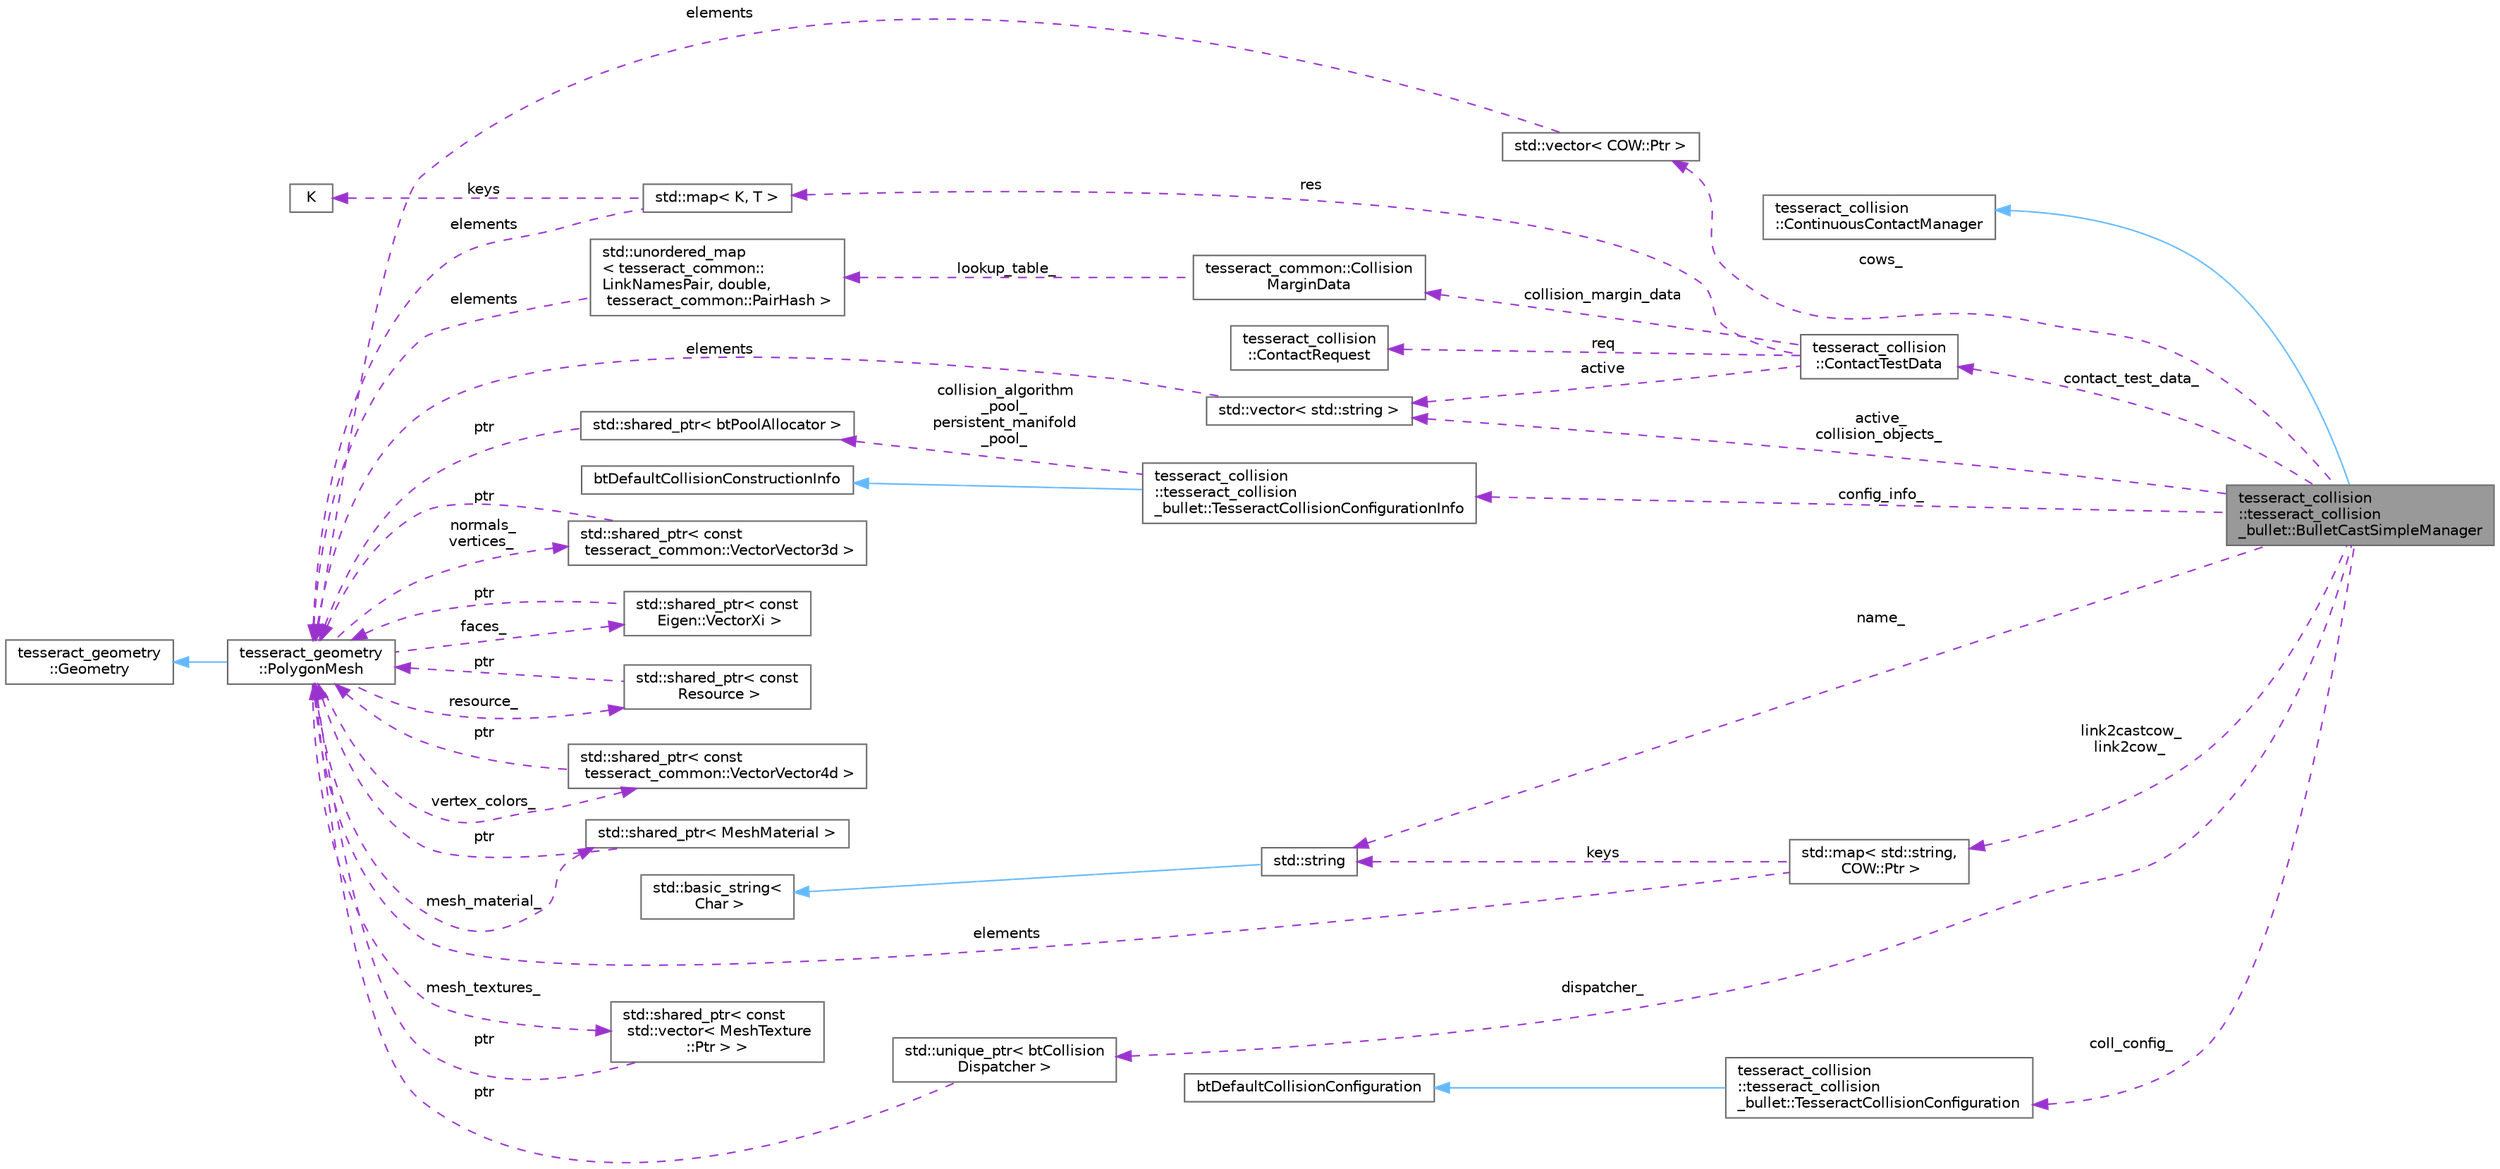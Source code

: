 digraph "tesseract_collision::tesseract_collision_bullet::BulletCastSimpleManager"
{
 // LATEX_PDF_SIZE
  bgcolor="transparent";
  edge [fontname=Helvetica,fontsize=10,labelfontname=Helvetica,labelfontsize=10];
  node [fontname=Helvetica,fontsize=10,shape=box,height=0.2,width=0.4];
  rankdir="LR";
  Node1 [label="tesseract_collision\l::tesseract_collision\l_bullet::BulletCastSimpleManager",height=0.2,width=0.4,color="gray40", fillcolor="grey60", style="filled", fontcolor="black",tooltip="A simple implementation of a tesseract manager which does not use BHV."];
  Node2 -> Node1 [dir="back",color="steelblue1",style="solid"];
  Node2 [label="tesseract_collision\l::ContinuousContactManager",height=0.2,width=0.4,color="gray40", fillcolor="white", style="filled",URL="$de/d3a/classtesseract__collision_1_1ContinuousContactManager.html",tooltip=" "];
  Node3 -> Node1 [dir="back",color="darkorchid3",style="dashed",label=" name_" ];
  Node3 [label="std::string",height=0.2,width=0.4,color="gray40", fillcolor="white", style="filled",tooltip=" "];
  Node4 -> Node3 [dir="back",color="steelblue1",style="solid"];
  Node4 [label="std::basic_string\<\l Char \>",height=0.2,width=0.4,color="gray40", fillcolor="white", style="filled",tooltip=" "];
  Node5 -> Node1 [dir="back",color="darkorchid3",style="dashed",label=" active_\ncollision_objects_" ];
  Node5 [label="std::vector\< std::string \>",height=0.2,width=0.4,color="gray40", fillcolor="white", style="filled",tooltip=" "];
  Node6 -> Node5 [dir="back",color="darkorchid3",style="dashed",label=" elements" ];
  Node6 [label="tesseract_geometry\l::PolygonMesh",height=0.2,width=0.4,color="gray40", fillcolor="white", style="filled",URL="$d8/dc9/classtesseract__geometry_1_1PolygonMesh.html",tooltip=" "];
  Node7 -> Node6 [dir="back",color="steelblue1",style="solid"];
  Node7 [label="tesseract_geometry\l::Geometry",height=0.2,width=0.4,color="gray40", fillcolor="white", style="filled",URL="$df/d1a/classtesseract__geometry_1_1Geometry.html",tooltip=" "];
  Node8 -> Node6 [dir="back",color="darkorchid3",style="dashed",label=" normals_\nvertices_" ];
  Node8 [label="std::shared_ptr\< const\l tesseract_common::VectorVector3d \>",height=0.2,width=0.4,color="gray40", fillcolor="white", style="filled",tooltip=" "];
  Node6 -> Node8 [dir="back",color="darkorchid3",style="dashed",label=" ptr" ];
  Node9 -> Node6 [dir="back",color="darkorchid3",style="dashed",label=" faces_" ];
  Node9 [label="std::shared_ptr\< const\l Eigen::VectorXi \>",height=0.2,width=0.4,color="gray40", fillcolor="white", style="filled",tooltip=" "];
  Node6 -> Node9 [dir="back",color="darkorchid3",style="dashed",label=" ptr" ];
  Node10 -> Node6 [dir="back",color="darkorchid3",style="dashed",label=" resource_" ];
  Node10 [label="std::shared_ptr\< const\l Resource \>",height=0.2,width=0.4,color="gray40", fillcolor="white", style="filled",tooltip=" "];
  Node6 -> Node10 [dir="back",color="darkorchid3",style="dashed",label=" ptr" ];
  Node11 -> Node6 [dir="back",color="darkorchid3",style="dashed",label=" vertex_colors_" ];
  Node11 [label="std::shared_ptr\< const\l tesseract_common::VectorVector4d \>",height=0.2,width=0.4,color="gray40", fillcolor="white", style="filled",tooltip=" "];
  Node6 -> Node11 [dir="back",color="darkorchid3",style="dashed",label=" ptr" ];
  Node12 -> Node6 [dir="back",color="darkorchid3",style="dashed",label=" mesh_material_" ];
  Node12 [label="std::shared_ptr\< MeshMaterial \>",height=0.2,width=0.4,color="gray40", fillcolor="white", style="filled",tooltip=" "];
  Node6 -> Node12 [dir="back",color="darkorchid3",style="dashed",label=" ptr" ];
  Node13 -> Node6 [dir="back",color="darkorchid3",style="dashed",label=" mesh_textures_" ];
  Node13 [label="std::shared_ptr\< const\l std::vector\< MeshTexture\l::Ptr \> \>",height=0.2,width=0.4,color="gray40", fillcolor="white", style="filled",tooltip=" "];
  Node6 -> Node13 [dir="back",color="darkorchid3",style="dashed",label=" ptr" ];
  Node14 -> Node1 [dir="back",color="darkorchid3",style="dashed",label=" dispatcher_" ];
  Node14 [label="std::unique_ptr\< btCollision\lDispatcher \>",height=0.2,width=0.4,color="gray40", fillcolor="white", style="filled",tooltip=" "];
  Node6 -> Node14 [dir="back",color="darkorchid3",style="dashed",label=" ptr" ];
  Node15 -> Node1 [dir="back",color="darkorchid3",style="dashed",label=" config_info_" ];
  Node15 [label="tesseract_collision\l::tesseract_collision\l_bullet::TesseractCollisionConfigurationInfo",height=0.2,width=0.4,color="gray40", fillcolor="white", style="filled",URL="$df/d22/structtesseract__collision_1_1tesseract__collision__bullet_1_1TesseractCollisionConfigurationInfo.html",tooltip=" "];
  Node16 -> Node15 [dir="back",color="steelblue1",style="solid"];
  Node16 [label="btDefaultCollisionConstructionInfo",height=0.2,width=0.4,color="gray40", fillcolor="white", style="filled",tooltip=" "];
  Node17 -> Node15 [dir="back",color="darkorchid3",style="dashed",label=" collision_algorithm\l_pool_\npersistent_manifold\l_pool_" ];
  Node17 [label="std::shared_ptr\< btPoolAllocator \>",height=0.2,width=0.4,color="gray40", fillcolor="white", style="filled",tooltip=" "];
  Node6 -> Node17 [dir="back",color="darkorchid3",style="dashed",label=" ptr" ];
  Node18 -> Node1 [dir="back",color="darkorchid3",style="dashed",label=" coll_config_" ];
  Node18 [label="tesseract_collision\l::tesseract_collision\l_bullet::TesseractCollisionConfiguration",height=0.2,width=0.4,color="gray40", fillcolor="white", style="filled",URL="$df/dfa/classtesseract__collision_1_1tesseract__collision__bullet_1_1TesseractCollisionConfiguration.html",tooltip="This is a modified configuration that included the modified Bullet algorithms."];
  Node19 -> Node18 [dir="back",color="steelblue1",style="solid"];
  Node19 [label="btDefaultCollisionConfiguration",height=0.2,width=0.4,color="gray40", fillcolor="white", style="filled",tooltip=" "];
  Node20 -> Node1 [dir="back",color="darkorchid3",style="dashed",label=" link2castcow_\nlink2cow_" ];
  Node20 [label="std::map\< std::string,\l COW::Ptr \>",height=0.2,width=0.4,color="gray40", fillcolor="white", style="filled",tooltip=" "];
  Node3 -> Node20 [dir="back",color="darkorchid3",style="dashed",label=" keys" ];
  Node6 -> Node20 [dir="back",color="darkorchid3",style="dashed",label=" elements" ];
  Node21 -> Node1 [dir="back",color="darkorchid3",style="dashed",label=" cows_" ];
  Node21 [label="std::vector\< COW::Ptr \>",height=0.2,width=0.4,color="gray40", fillcolor="white", style="filled",tooltip=" "];
  Node6 -> Node21 [dir="back",color="darkorchid3",style="dashed",label=" elements" ];
  Node22 -> Node1 [dir="back",color="darkorchid3",style="dashed",label=" contact_test_data_" ];
  Node22 [label="tesseract_collision\l::ContactTestData",height=0.2,width=0.4,color="gray40", fillcolor="white", style="filled",URL="$d6/dbe/structtesseract__collision_1_1ContactTestData.html",tooltip="This data is intended only to be used internal to the collision checkers as a container and should no..."];
  Node5 -> Node22 [dir="back",color="darkorchid3",style="dashed",label=" active" ];
  Node23 -> Node22 [dir="back",color="darkorchid3",style="dashed",label=" collision_margin_data" ];
  Node23 [label="tesseract_common::Collision\lMarginData",height=0.2,width=0.4,color="gray40", fillcolor="white", style="filled",URL="$d6/dc7/classtesseract__common_1_1CollisionMarginData.html",tooltip="Stores information about how the margins allowed between collision objects."];
  Node24 -> Node23 [dir="back",color="darkorchid3",style="dashed",label=" lookup_table_" ];
  Node24 [label="std::unordered_map\l\< tesseract_common::\lLinkNamesPair, double,\l tesseract_common::PairHash \>",height=0.2,width=0.4,color="gray40", fillcolor="white", style="filled",tooltip=" "];
  Node6 -> Node24 [dir="back",color="darkorchid3",style="dashed",label=" elements" ];
  Node25 -> Node22 [dir="back",color="darkorchid3",style="dashed",label=" req" ];
  Node25 [label="tesseract_collision\l::ContactRequest",height=0.2,width=0.4,color="gray40", fillcolor="white", style="filled",URL="$da/df6/structtesseract__collision_1_1ContactRequest.html",tooltip="The ContactRequest struct."];
  Node26 -> Node22 [dir="back",color="darkorchid3",style="dashed",label=" res" ];
  Node26 [label="std::map\< K, T \>",height=0.2,width=0.4,color="gray40", fillcolor="white", style="filled",tooltip=" "];
  Node27 -> Node26 [dir="back",color="darkorchid3",style="dashed",label=" keys" ];
  Node27 [label="K",height=0.2,width=0.4,color="gray40", fillcolor="white", style="filled",tooltip=" "];
  Node6 -> Node26 [dir="back",color="darkorchid3",style="dashed",label=" elements" ];
}
